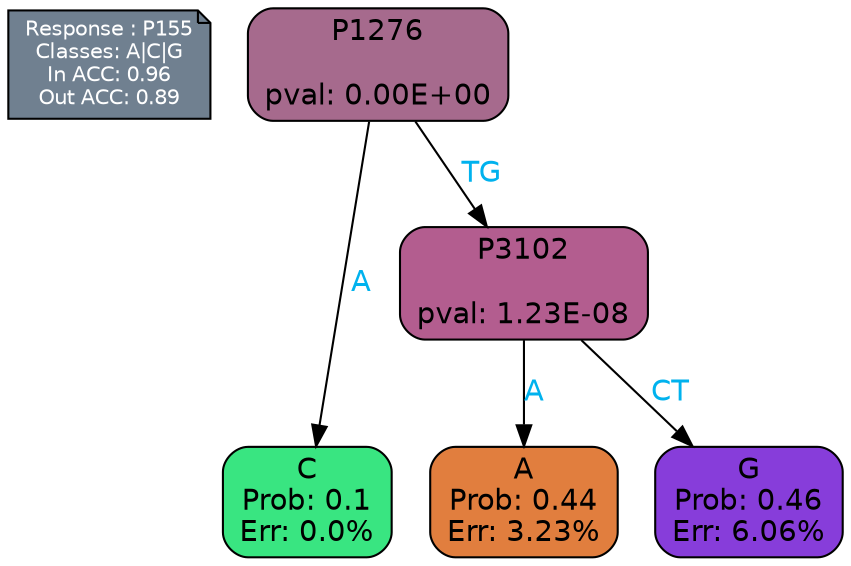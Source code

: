 digraph Tree {
node [shape=box, style="filled, rounded", color="black", fontname=helvetica] ;
graph [ranksep=equally, splines=polylines, bgcolor=transparent, dpi=600] ;
edge [fontname=helvetica] ;
LEGEND [label="Response : P155
Classes: A|C|G
In ACC: 0.96
Out ACC: 0.89
",shape=note,align=left,style=filled,fillcolor="slategray",fontcolor="white",fontsize=10];1 [label="P1276

pval: 0.00E+00", fillcolor="#a66a8d"] ;
2 [label="C
Prob: 0.1
Err: 0.0%", fillcolor="#39e581"] ;
3 [label="P3102

pval: 1.23E-08", fillcolor="#b35d8f"] ;
4 [label="A
Prob: 0.44
Err: 3.23%", fillcolor="#e17e3e"] ;
5 [label="G
Prob: 0.46
Err: 6.06%", fillcolor="#873dda"] ;
1 -> 2 [label="A",fontcolor=deepskyblue2] ;
1 -> 3 [label="TG",fontcolor=deepskyblue2] ;
3 -> 4 [label="A",fontcolor=deepskyblue2] ;
3 -> 5 [label="CT",fontcolor=deepskyblue2] ;
{rank = same; 2;4;5;}{rank = same; LEGEND;1;}}